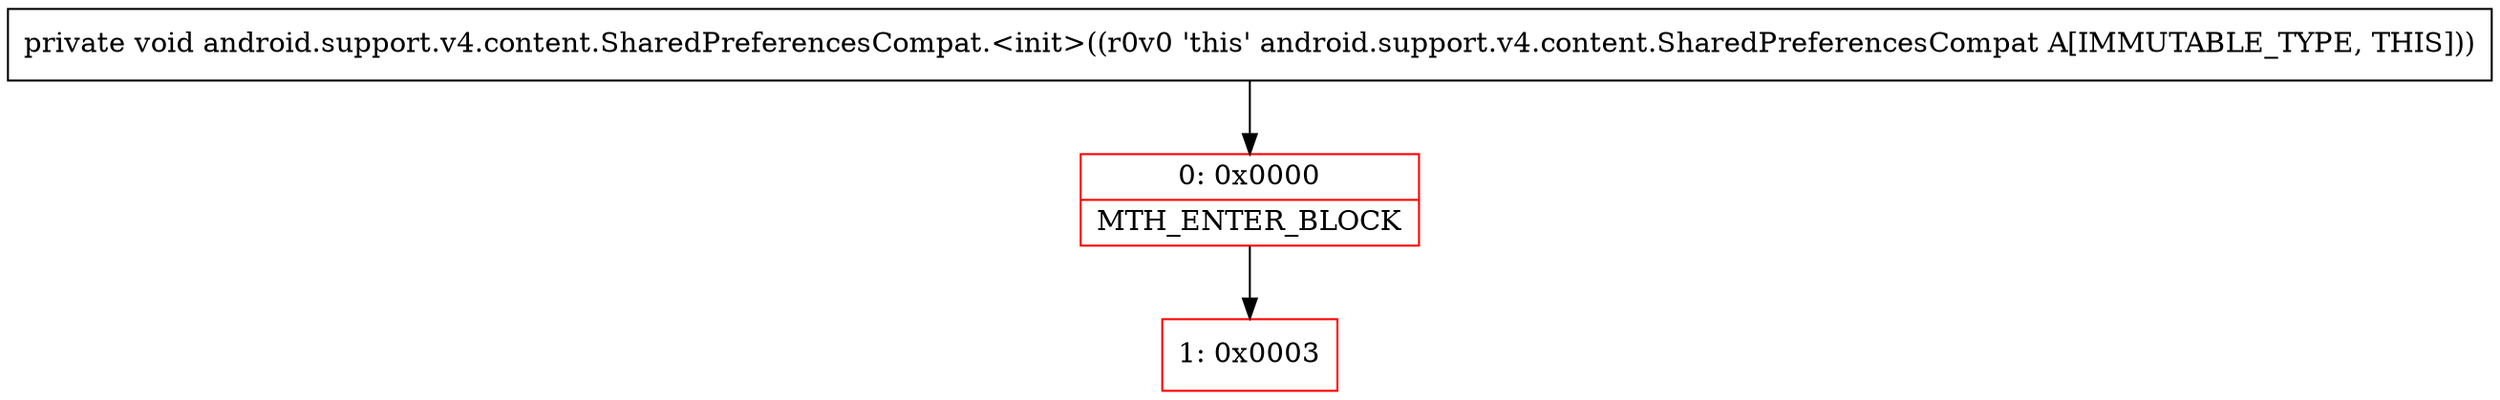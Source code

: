 digraph "CFG forandroid.support.v4.content.SharedPreferencesCompat.\<init\>()V" {
subgraph cluster_Region_890745555 {
label = "R(0)";
node [shape=record,color=blue];
}
Node_0 [shape=record,color=red,label="{0\:\ 0x0000|MTH_ENTER_BLOCK\l}"];
Node_1 [shape=record,color=red,label="{1\:\ 0x0003}"];
MethodNode[shape=record,label="{private void android.support.v4.content.SharedPreferencesCompat.\<init\>((r0v0 'this' android.support.v4.content.SharedPreferencesCompat A[IMMUTABLE_TYPE, THIS])) }"];
MethodNode -> Node_0;
Node_0 -> Node_1;
}

